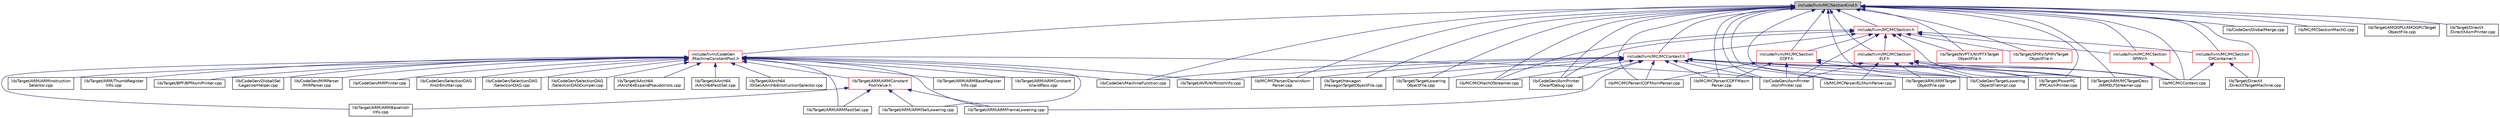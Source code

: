 digraph "include/llvm/MC/SectionKind.h"
{
 // LATEX_PDF_SIZE
  bgcolor="transparent";
  edge [fontname="Helvetica",fontsize="10",labelfontname="Helvetica",labelfontsize="10"];
  node [fontname="Helvetica",fontsize="10",shape=record];
  Node1 [label="include/llvm/MC/SectionKind.h",height=0.2,width=0.4,color="black", fillcolor="grey75", style="filled", fontcolor="black",tooltip=" "];
  Node1 -> Node2 [dir="back",color="midnightblue",fontsize="10",style="solid",fontname="Helvetica"];
  Node2 [label="include/llvm/CodeGen\l/MachineConstantPool.h",height=0.2,width=0.4,color="red",URL="$MachineConstantPool_8h.html",tooltip=" "];
  Node2 -> Node3 [dir="back",color="midnightblue",fontsize="10",style="solid",fontname="Helvetica"];
  Node3 [label="lib/CodeGen/AsmPrinter\l/AsmPrinter.cpp",height=0.2,width=0.4,color="black",URL="$AsmPrinter_8cpp.html",tooltip=" "];
  Node2 -> Node4 [dir="back",color="midnightblue",fontsize="10",style="solid",fontname="Helvetica"];
  Node4 [label="lib/CodeGen/GlobalISel\l/LegalizerHelper.cpp",height=0.2,width=0.4,color="black",URL="$LegalizerHelper_8cpp.html",tooltip=" "];
  Node2 -> Node5 [dir="back",color="midnightblue",fontsize="10",style="solid",fontname="Helvetica"];
  Node5 [label="lib/CodeGen/MachineFunction.cpp",height=0.2,width=0.4,color="black",URL="$MachineFunction_8cpp.html",tooltip=" "];
  Node2 -> Node6 [dir="back",color="midnightblue",fontsize="10",style="solid",fontname="Helvetica"];
  Node6 [label="lib/CodeGen/MIRParser\l/MIRParser.cpp",height=0.2,width=0.4,color="black",URL="$MIRParser_8cpp.html",tooltip=" "];
  Node2 -> Node7 [dir="back",color="midnightblue",fontsize="10",style="solid",fontname="Helvetica"];
  Node7 [label="lib/CodeGen/MIRPrinter.cpp",height=0.2,width=0.4,color="black",URL="$MIRPrinter_8cpp.html",tooltip=" "];
  Node2 -> Node8 [dir="back",color="midnightblue",fontsize="10",style="solid",fontname="Helvetica"];
  Node8 [label="lib/CodeGen/SelectionDAG\l/InstrEmitter.cpp",height=0.2,width=0.4,color="black",URL="$InstrEmitter_8cpp.html",tooltip=" "];
  Node2 -> Node9 [dir="back",color="midnightblue",fontsize="10",style="solid",fontname="Helvetica"];
  Node9 [label="lib/CodeGen/SelectionDAG\l/SelectionDAG.cpp",height=0.2,width=0.4,color="black",URL="$SelectionDAG_8cpp.html",tooltip=" "];
  Node2 -> Node10 [dir="back",color="midnightblue",fontsize="10",style="solid",fontname="Helvetica"];
  Node10 [label="lib/CodeGen/SelectionDAG\l/SelectionDAGDumper.cpp",height=0.2,width=0.4,color="black",URL="$SelectionDAGDumper_8cpp.html",tooltip=" "];
  Node2 -> Node11 [dir="back",color="midnightblue",fontsize="10",style="solid",fontname="Helvetica"];
  Node11 [label="lib/Target/AArch64\l/AArch64ExpandPseudoInsts.cpp",height=0.2,width=0.4,color="black",URL="$AArch64ExpandPseudoInsts_8cpp.html",tooltip=" "];
  Node2 -> Node12 [dir="back",color="midnightblue",fontsize="10",style="solid",fontname="Helvetica"];
  Node12 [label="lib/Target/AArch64\l/AArch64FastISel.cpp",height=0.2,width=0.4,color="black",URL="$AArch64FastISel_8cpp.html",tooltip=" "];
  Node2 -> Node13 [dir="back",color="midnightblue",fontsize="10",style="solid",fontname="Helvetica"];
  Node13 [label="lib/Target/AArch64\l/GISel/AArch64InstructionSelector.cpp",height=0.2,width=0.4,color="black",URL="$AArch64InstructionSelector_8cpp.html",tooltip=" "];
  Node2 -> Node14 [dir="back",color="midnightblue",fontsize="10",style="solid",fontname="Helvetica"];
  Node14 [label="lib/Target/ARM/ARMConstant\lPoolValue.h",height=0.2,width=0.4,color="red",URL="$ARMConstantPoolValue_8h.html",tooltip=" "];
  Node14 -> Node32 [dir="back",color="midnightblue",fontsize="10",style="solid",fontname="Helvetica"];
  Node32 [label="lib/Target/ARM/ARMBaseInstr\lInfo.cpp",height=0.2,width=0.4,color="black",URL="$ARMBaseInstrInfo_8cpp.html",tooltip=" "];
  Node14 -> Node39 [dir="back",color="midnightblue",fontsize="10",style="solid",fontname="Helvetica"];
  Node39 [label="lib/Target/ARM/ARMFastISel.cpp",height=0.2,width=0.4,color="black",URL="$ARMFastISel_8cpp.html",tooltip=" "];
  Node14 -> Node41 [dir="back",color="midnightblue",fontsize="10",style="solid",fontname="Helvetica"];
  Node41 [label="lib/Target/ARM/ARMFrameLowering.cpp",height=0.2,width=0.4,color="black",URL="$ARMFrameLowering_8cpp.html",tooltip=" "];
  Node14 -> Node25 [dir="back",color="midnightblue",fontsize="10",style="solid",fontname="Helvetica"];
  Node25 [label="lib/Target/ARM/ARMISelLowering.cpp",height=0.2,width=0.4,color="black",URL="$ARMISelLowering_8cpp.html",tooltip=" "];
  Node2 -> Node32 [dir="back",color="midnightblue",fontsize="10",style="solid",fontname="Helvetica"];
  Node2 -> Node33 [dir="back",color="midnightblue",fontsize="10",style="solid",fontname="Helvetica"];
  Node33 [label="lib/Target/ARM/ARMBaseRegister\lInfo.cpp",height=0.2,width=0.4,color="black",URL="$ARMBaseRegisterInfo_8cpp.html",tooltip=" "];
  Node2 -> Node37 [dir="back",color="midnightblue",fontsize="10",style="solid",fontname="Helvetica"];
  Node37 [label="lib/Target/ARM/ARMConstant\lIslandPass.cpp",height=0.2,width=0.4,color="black",URL="$ARMConstantIslandPass_8cpp.html",tooltip=" "];
  Node2 -> Node39 [dir="back",color="midnightblue",fontsize="10",style="solid",fontname="Helvetica"];
  Node2 -> Node41 [dir="back",color="midnightblue",fontsize="10",style="solid",fontname="Helvetica"];
  Node2 -> Node22 [dir="back",color="midnightblue",fontsize="10",style="solid",fontname="Helvetica"];
  Node22 [label="lib/Target/ARM/ARMInstruction\lSelector.cpp",height=0.2,width=0.4,color="black",URL="$ARMInstructionSelector_8cpp.html",tooltip=" "];
  Node2 -> Node25 [dir="back",color="midnightblue",fontsize="10",style="solid",fontname="Helvetica"];
  Node2 -> Node61 [dir="back",color="midnightblue",fontsize="10",style="solid",fontname="Helvetica"];
  Node61 [label="lib/Target/ARM/ThumbRegister\lInfo.cpp",height=0.2,width=0.4,color="black",URL="$ThumbRegisterInfo_8cpp.html",tooltip=" "];
  Node2 -> Node63 [dir="back",color="midnightblue",fontsize="10",style="solid",fontname="Helvetica"];
  Node63 [label="lib/Target/AVR/AVRInstrInfo.cpp",height=0.2,width=0.4,color="black",URL="$AVRInstrInfo_8cpp.html",tooltip=" "];
  Node2 -> Node64 [dir="back",color="midnightblue",fontsize="10",style="solid",fontname="Helvetica"];
  Node64 [label="lib/Target/BPF/BPFAsmPrinter.cpp",height=0.2,width=0.4,color="black",URL="$BPFAsmPrinter_8cpp.html",tooltip=" "];
  Node1 -> Node102 [dir="back",color="midnightblue",fontsize="10",style="solid",fontname="Helvetica"];
  Node102 [label="include/llvm/MC/MCContext.h",height=0.2,width=0.4,color="red",URL="$MCContext_8h.html",tooltip=" "];
  Node102 -> Node3 [dir="back",color="midnightblue",fontsize="10",style="solid",fontname="Helvetica"];
  Node102 -> Node128 [dir="back",color="midnightblue",fontsize="10",style="solid",fontname="Helvetica"];
  Node128 [label="lib/CodeGen/AsmPrinter\l/DwarfDebug.cpp",height=0.2,width=0.4,color="black",URL="$DwarfDebug_8cpp.html",tooltip=" "];
  Node102 -> Node5 [dir="back",color="midnightblue",fontsize="10",style="solid",fontname="Helvetica"];
  Node102 -> Node109 [dir="back",color="midnightblue",fontsize="10",style="solid",fontname="Helvetica"];
  Node109 [label="lib/CodeGen/TargetLowering\lObjectFileImpl.cpp",height=0.2,width=0.4,color="black",URL="$TargetLoweringObjectFileImpl_8cpp.html",tooltip=" "];
  Node102 -> Node248 [dir="back",color="midnightblue",fontsize="10",style="solid",fontname="Helvetica"];
  Node248 [label="lib/MC/MCContext.cpp",height=0.2,width=0.4,color="black",URL="$MCContext_8cpp.html",tooltip=" "];
  Node102 -> Node257 [dir="back",color="midnightblue",fontsize="10",style="solid",fontname="Helvetica"];
  Node257 [label="lib/MC/MCMachOStreamer.cpp",height=0.2,width=0.4,color="black",URL="$MCMachOStreamer_8cpp.html",tooltip=" "];
  Node102 -> Node261 [dir="back",color="midnightblue",fontsize="10",style="solid",fontname="Helvetica"];
  Node261 [label="lib/MC/MCParser/COFFAsmParser.cpp",height=0.2,width=0.4,color="black",URL="$COFFAsmParser_8cpp.html",tooltip=" "];
  Node102 -> Node262 [dir="back",color="midnightblue",fontsize="10",style="solid",fontname="Helvetica"];
  Node262 [label="lib/MC/MCParser/COFFMasm\lParser.cpp",height=0.2,width=0.4,color="black",URL="$COFFMasmParser_8cpp.html",tooltip=" "];
  Node102 -> Node263 [dir="back",color="midnightblue",fontsize="10",style="solid",fontname="Helvetica"];
  Node263 [label="lib/MC/MCParser/DarwinAsm\lParser.cpp",height=0.2,width=0.4,color="black",URL="$DarwinAsmParser_8cpp.html",tooltip=" "];
  Node102 -> Node264 [dir="back",color="midnightblue",fontsize="10",style="solid",fontname="Helvetica"];
  Node264 [label="lib/MC/MCParser/ELFAsmParser.cpp",height=0.2,width=0.4,color="black",URL="$ELFAsmParser_8cpp.html",tooltip=" "];
  Node102 -> Node41 [dir="back",color="midnightblue",fontsize="10",style="solid",fontname="Helvetica"];
  Node102 -> Node31 [dir="back",color="midnightblue",fontsize="10",style="solid",fontname="Helvetica"];
  Node31 [label="lib/Target/ARM/ARMTarget\lObjectFile.cpp",height=0.2,width=0.4,color="black",URL="$ARMTargetObjectFile_8cpp.html",tooltip=" "];
  Node102 -> Node309 [dir="back",color="midnightblue",fontsize="10",style="solid",fontname="Helvetica"];
  Node309 [label="lib/Target/ARM/MCTargetDesc\l/ARMELFStreamer.cpp",height=0.2,width=0.4,color="black",URL="$ARMELFStreamer_8cpp.html",tooltip=" "];
  Node102 -> Node63 [dir="back",color="midnightblue",fontsize="10",style="solid",fontname="Helvetica"];
  Node102 -> Node367 [dir="back",color="midnightblue",fontsize="10",style="solid",fontname="Helvetica"];
  Node367 [label="lib/Target/Hexagon\l/HexagonTargetObjectFile.cpp",height=0.2,width=0.4,color="black",URL="$HexagonTargetObjectFile_8cpp.html",tooltip=" "];
  Node102 -> Node115 [dir="back",color="midnightblue",fontsize="10",style="solid",fontname="Helvetica"];
  Node115 [label="lib/Target/PowerPC\l/PPCAsmPrinter.cpp",height=0.2,width=0.4,color="black",URL="$PPCAsmPrinter_8cpp.html",tooltip=" "];
  Node102 -> Node450 [dir="back",color="midnightblue",fontsize="10",style="solid",fontname="Helvetica"];
  Node450 [label="lib/Target/TargetLowering\lObjectFile.cpp",height=0.2,width=0.4,color="black",URL="$TargetLoweringObjectFile_8cpp.html",tooltip=" "];
  Node1 -> Node481 [dir="back",color="midnightblue",fontsize="10",style="solid",fontname="Helvetica"];
  Node481 [label="include/llvm/MC/MCSection.h",height=0.2,width=0.4,color="red",URL="$MCSection_8h.html",tooltip=" "];
  Node481 -> Node102 [dir="back",color="midnightblue",fontsize="10",style="solid",fontname="Helvetica"];
  Node481 -> Node699 [dir="back",color="midnightblue",fontsize="10",style="solid",fontname="Helvetica"];
  Node699 [label="include/llvm/MC/MCSection\lCOFF.h",height=0.2,width=0.4,color="red",URL="$MCSectionCOFF_8h.html",tooltip=" "];
  Node699 -> Node3 [dir="back",color="midnightblue",fontsize="10",style="solid",fontname="Helvetica"];
  Node699 -> Node109 [dir="back",color="midnightblue",fontsize="10",style="solid",fontname="Helvetica"];
  Node699 -> Node248 [dir="back",color="midnightblue",fontsize="10",style="solid",fontname="Helvetica"];
  Node699 -> Node261 [dir="back",color="midnightblue",fontsize="10",style="solid",fontname="Helvetica"];
  Node699 -> Node262 [dir="back",color="midnightblue",fontsize="10",style="solid",fontname="Helvetica"];
  Node481 -> Node701 [dir="back",color="midnightblue",fontsize="10",style="solid",fontname="Helvetica"];
  Node701 [label="include/llvm/MC/MCSection\lDXContainer.h",height=0.2,width=0.4,color="red",URL="$MCSectionDXContainer_8h.html",tooltip=" "];
  Node701 -> Node248 [dir="back",color="midnightblue",fontsize="10",style="solid",fontname="Helvetica"];
  Node701 -> Node164 [dir="back",color="midnightblue",fontsize="10",style="solid",fontname="Helvetica"];
  Node164 [label="lib/Target/DirectX\l/DirectXTargetMachine.cpp",height=0.2,width=0.4,color="black",URL="$DirectXTargetMachine_8cpp.html",tooltip=" "];
  Node481 -> Node703 [dir="back",color="midnightblue",fontsize="10",style="solid",fontname="Helvetica"];
  Node703 [label="include/llvm/MC/MCSection\lELF.h",height=0.2,width=0.4,color="red",URL="$MCSectionELF_8h.html",tooltip=" "];
  Node703 -> Node3 [dir="back",color="midnightblue",fontsize="10",style="solid",fontname="Helvetica"];
  Node703 -> Node109 [dir="back",color="midnightblue",fontsize="10",style="solid",fontname="Helvetica"];
  Node703 -> Node248 [dir="back",color="midnightblue",fontsize="10",style="solid",fontname="Helvetica"];
  Node703 -> Node264 [dir="back",color="midnightblue",fontsize="10",style="solid",fontname="Helvetica"];
  Node703 -> Node31 [dir="back",color="midnightblue",fontsize="10",style="solid",fontname="Helvetica"];
  Node703 -> Node309 [dir="back",color="midnightblue",fontsize="10",style="solid",fontname="Helvetica"];
  Node703 -> Node115 [dir="back",color="midnightblue",fontsize="10",style="solid",fontname="Helvetica"];
  Node481 -> Node721 [dir="back",color="midnightblue",fontsize="10",style="solid",fontname="Helvetica"];
  Node721 [label="include/llvm/MC/MCSection\lSPIRV.h",height=0.2,width=0.4,color="red",URL="$MCSectionSPIRV_8h.html",tooltip=" "];
  Node721 -> Node248 [dir="back",color="midnightblue",fontsize="10",style="solid",fontname="Helvetica"];
  Node481 -> Node3 [dir="back",color="midnightblue",fontsize="10",style="solid",fontname="Helvetica"];
  Node481 -> Node128 [dir="back",color="midnightblue",fontsize="10",style="solid",fontname="Helvetica"];
  Node481 -> Node257 [dir="back",color="midnightblue",fontsize="10",style="solid",fontname="Helvetica"];
  Node481 -> Node309 [dir="back",color="midnightblue",fontsize="10",style="solid",fontname="Helvetica"];
  Node481 -> Node665 [dir="back",color="midnightblue",fontsize="10",style="solid",fontname="Helvetica"];
  Node665 [label="lib/Target/NVPTX/NVPTXTarget\lObjectFile.h",height=0.2,width=0.4,color="red",URL="$NVPTXTargetObjectFile_8h.html",tooltip=" "];
  Node481 -> Node667 [dir="back",color="midnightblue",fontsize="10",style="solid",fontname="Helvetica"];
  Node667 [label="lib/Target/SPIRV/SPIRVTarget\lObjectFile.h",height=0.2,width=0.4,color="red",URL="$SPIRVTargetObjectFile_8h.html",tooltip=" "];
  Node1 -> Node699 [dir="back",color="midnightblue",fontsize="10",style="solid",fontname="Helvetica"];
  Node1 -> Node701 [dir="back",color="midnightblue",fontsize="10",style="solid",fontname="Helvetica"];
  Node1 -> Node703 [dir="back",color="midnightblue",fontsize="10",style="solid",fontname="Helvetica"];
  Node1 -> Node721 [dir="back",color="midnightblue",fontsize="10",style="solid",fontname="Helvetica"];
  Node1 -> Node3 [dir="back",color="midnightblue",fontsize="10",style="solid",fontname="Helvetica"];
  Node1 -> Node128 [dir="back",color="midnightblue",fontsize="10",style="solid",fontname="Helvetica"];
  Node1 -> Node664 [dir="back",color="midnightblue",fontsize="10",style="solid",fontname="Helvetica"];
  Node664 [label="lib/CodeGen/GlobalMerge.cpp",height=0.2,width=0.4,color="black",URL="$GlobalMerge_8cpp.html",tooltip=" "];
  Node1 -> Node5 [dir="back",color="midnightblue",fontsize="10",style="solid",fontname="Helvetica"];
  Node1 -> Node109 [dir="back",color="midnightblue",fontsize="10",style="solid",fontname="Helvetica"];
  Node1 -> Node248 [dir="back",color="midnightblue",fontsize="10",style="solid",fontname="Helvetica"];
  Node1 -> Node257 [dir="back",color="midnightblue",fontsize="10",style="solid",fontname="Helvetica"];
  Node1 -> Node261 [dir="back",color="midnightblue",fontsize="10",style="solid",fontname="Helvetica"];
  Node1 -> Node262 [dir="back",color="midnightblue",fontsize="10",style="solid",fontname="Helvetica"];
  Node1 -> Node263 [dir="back",color="midnightblue",fontsize="10",style="solid",fontname="Helvetica"];
  Node1 -> Node264 [dir="back",color="midnightblue",fontsize="10",style="solid",fontname="Helvetica"];
  Node1 -> Node719 [dir="back",color="midnightblue",fontsize="10",style="solid",fontname="Helvetica"];
  Node719 [label="lib/MC/MCSectionMachO.cpp",height=0.2,width=0.4,color="black",URL="$MCSectionMachO_8cpp.html",tooltip=" "];
  Node1 -> Node623 [dir="back",color="midnightblue",fontsize="10",style="solid",fontname="Helvetica"];
  Node623 [label="lib/Target/AMDGPU/AMDGPUTarget\lObjectFile.cpp",height=0.2,width=0.4,color="black",URL="$AMDGPUTargetObjectFile_8cpp.html",tooltip=" "];
  Node1 -> Node31 [dir="back",color="midnightblue",fontsize="10",style="solid",fontname="Helvetica"];
  Node1 -> Node309 [dir="back",color="midnightblue",fontsize="10",style="solid",fontname="Helvetica"];
  Node1 -> Node538 [dir="back",color="midnightblue",fontsize="10",style="solid",fontname="Helvetica"];
  Node538 [label="lib/Target/DirectX\l/DirectXAsmPrinter.cpp",height=0.2,width=0.4,color="black",URL="$DirectXAsmPrinter_8cpp.html",tooltip=" "];
  Node1 -> Node164 [dir="back",color="midnightblue",fontsize="10",style="solid",fontname="Helvetica"];
  Node1 -> Node367 [dir="back",color="midnightblue",fontsize="10",style="solid",fontname="Helvetica"];
  Node1 -> Node665 [dir="back",color="midnightblue",fontsize="10",style="solid",fontname="Helvetica"];
  Node1 -> Node115 [dir="back",color="midnightblue",fontsize="10",style="solid",fontname="Helvetica"];
  Node1 -> Node667 [dir="back",color="midnightblue",fontsize="10",style="solid",fontname="Helvetica"];
  Node1 -> Node450 [dir="back",color="midnightblue",fontsize="10",style="solid",fontname="Helvetica"];
}
